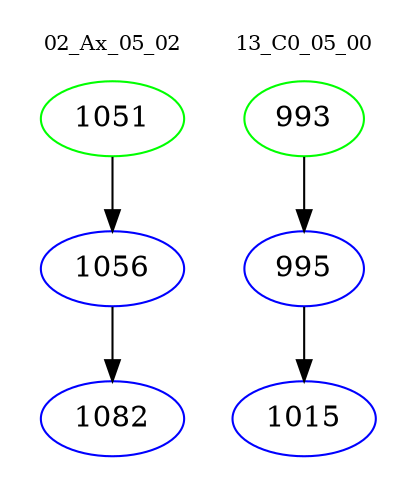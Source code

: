 digraph{
subgraph cluster_0 {
color = white
label = "02_Ax_05_02";
fontsize=10;
T0_1051 [label="1051", color="green"]
T0_1051 -> T0_1056 [color="black"]
T0_1056 [label="1056", color="blue"]
T0_1056 -> T0_1082 [color="black"]
T0_1082 [label="1082", color="blue"]
}
subgraph cluster_1 {
color = white
label = "13_C0_05_00";
fontsize=10;
T1_993 [label="993", color="green"]
T1_993 -> T1_995 [color="black"]
T1_995 [label="995", color="blue"]
T1_995 -> T1_1015 [color="black"]
T1_1015 [label="1015", color="blue"]
}
}

